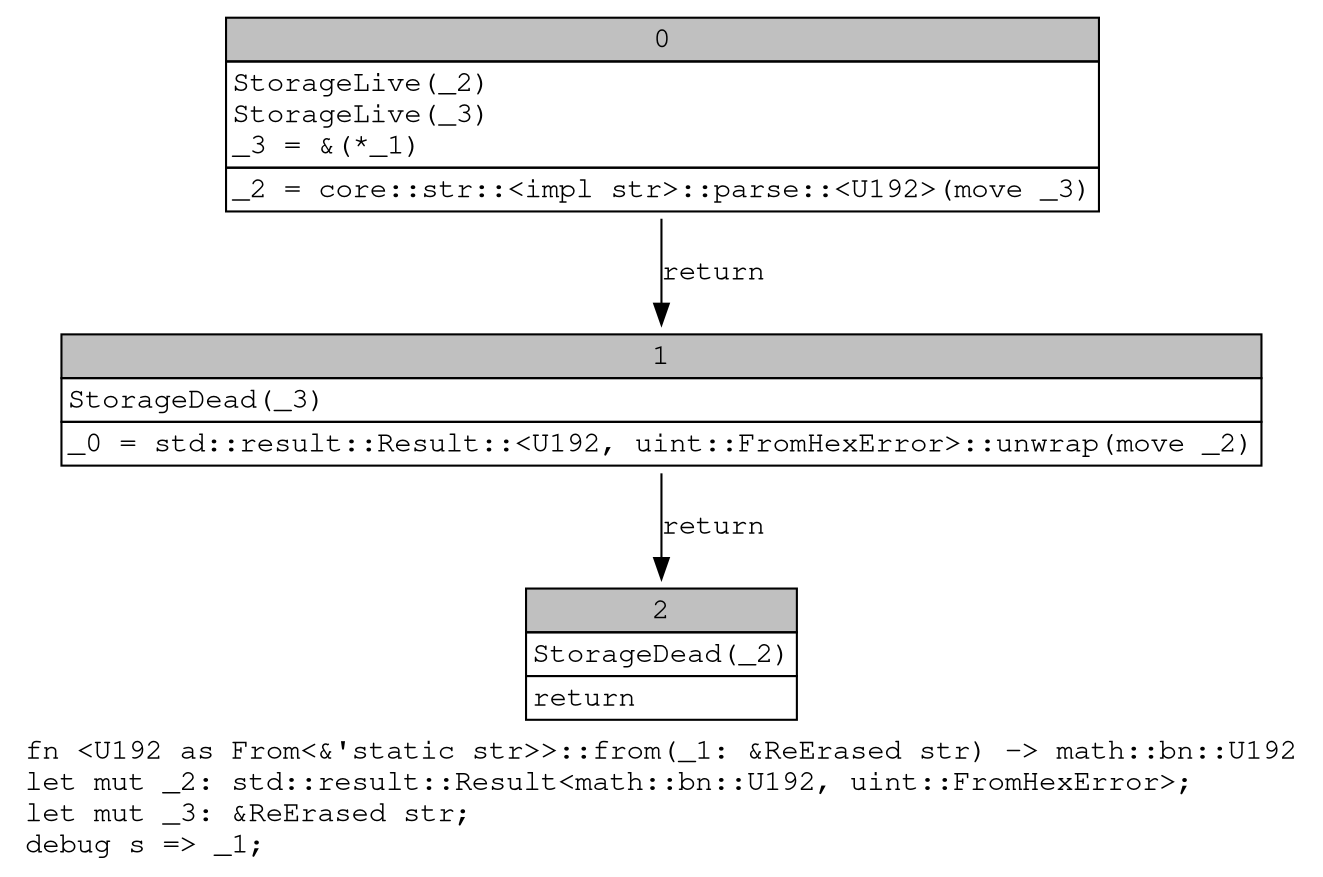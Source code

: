 digraph Mir_0_14684 {
    graph [fontname="Courier, monospace"];
    node [fontname="Courier, monospace"];
    edge [fontname="Courier, monospace"];
    label=<fn &lt;U192 as From&lt;&amp;'static str&gt;&gt;::from(_1: &amp;ReErased str) -&gt; math::bn::U192<br align="left"/>let mut _2: std::result::Result&lt;math::bn::U192, uint::FromHexError&gt;;<br align="left"/>let mut _3: &amp;ReErased str;<br align="left"/>debug s =&gt; _1;<br align="left"/>>;
    bb0__0_14684 [shape="none", label=<<table border="0" cellborder="1" cellspacing="0"><tr><td bgcolor="gray" align="center" colspan="1">0</td></tr><tr><td align="left" balign="left">StorageLive(_2)<br/>StorageLive(_3)<br/>_3 = &amp;(*_1)<br/></td></tr><tr><td align="left">_2 = core::str::&lt;impl str&gt;::parse::&lt;U192&gt;(move _3)</td></tr></table>>];
    bb1__0_14684 [shape="none", label=<<table border="0" cellborder="1" cellspacing="0"><tr><td bgcolor="gray" align="center" colspan="1">1</td></tr><tr><td align="left" balign="left">StorageDead(_3)<br/></td></tr><tr><td align="left">_0 = std::result::Result::&lt;U192, uint::FromHexError&gt;::unwrap(move _2)</td></tr></table>>];
    bb2__0_14684 [shape="none", label=<<table border="0" cellborder="1" cellspacing="0"><tr><td bgcolor="gray" align="center" colspan="1">2</td></tr><tr><td align="left" balign="left">StorageDead(_2)<br/></td></tr><tr><td align="left">return</td></tr></table>>];
    bb0__0_14684 -> bb1__0_14684 [label="return"];
    bb1__0_14684 -> bb2__0_14684 [label="return"];
}
